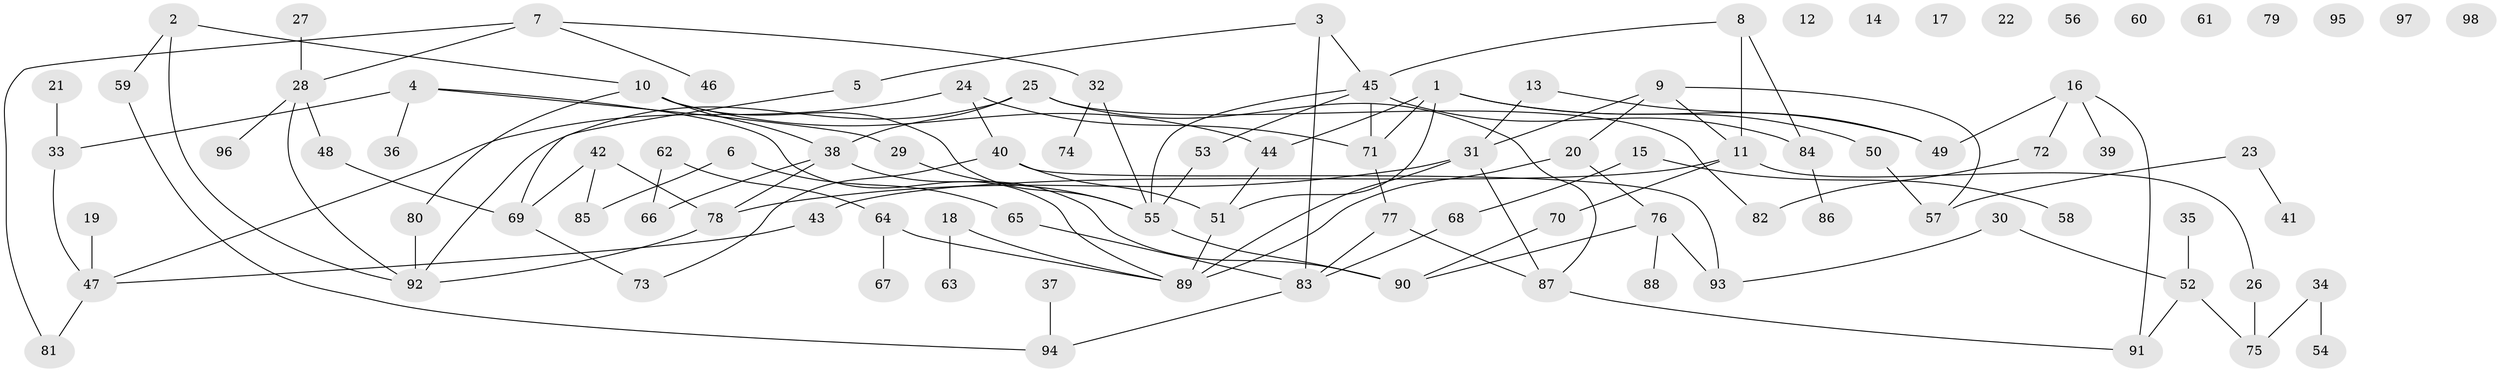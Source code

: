 // coarse degree distribution, {2: 0.2708333333333333, 3: 0.25, 7: 0.041666666666666664, 4: 0.08333333333333333, 5: 0.16666666666666666, 1: 0.125, 6: 0.0625}
// Generated by graph-tools (version 1.1) at 2025/35/03/04/25 23:35:51]
// undirected, 98 vertices, 121 edges
graph export_dot {
  node [color=gray90,style=filled];
  1;
  2;
  3;
  4;
  5;
  6;
  7;
  8;
  9;
  10;
  11;
  12;
  13;
  14;
  15;
  16;
  17;
  18;
  19;
  20;
  21;
  22;
  23;
  24;
  25;
  26;
  27;
  28;
  29;
  30;
  31;
  32;
  33;
  34;
  35;
  36;
  37;
  38;
  39;
  40;
  41;
  42;
  43;
  44;
  45;
  46;
  47;
  48;
  49;
  50;
  51;
  52;
  53;
  54;
  55;
  56;
  57;
  58;
  59;
  60;
  61;
  62;
  63;
  64;
  65;
  66;
  67;
  68;
  69;
  70;
  71;
  72;
  73;
  74;
  75;
  76;
  77;
  78;
  79;
  80;
  81;
  82;
  83;
  84;
  85;
  86;
  87;
  88;
  89;
  90;
  91;
  92;
  93;
  94;
  95;
  96;
  97;
  98;
  1 -- 44;
  1 -- 49;
  1 -- 50;
  1 -- 51;
  1 -- 71;
  2 -- 10;
  2 -- 59;
  2 -- 92;
  3 -- 5;
  3 -- 45;
  3 -- 83;
  4 -- 29;
  4 -- 33;
  4 -- 36;
  4 -- 89;
  5 -- 69;
  6 -- 65;
  6 -- 85;
  7 -- 28;
  7 -- 32;
  7 -- 46;
  7 -- 81;
  8 -- 11;
  8 -- 45;
  8 -- 84;
  9 -- 11;
  9 -- 20;
  9 -- 31;
  9 -- 57;
  10 -- 38;
  10 -- 44;
  10 -- 55;
  10 -- 80;
  11 -- 26;
  11 -- 43;
  11 -- 70;
  13 -- 31;
  13 -- 49;
  15 -- 58;
  15 -- 68;
  16 -- 39;
  16 -- 49;
  16 -- 72;
  16 -- 91;
  18 -- 63;
  18 -- 89;
  19 -- 47;
  20 -- 76;
  20 -- 89;
  21 -- 33;
  23 -- 41;
  23 -- 57;
  24 -- 40;
  24 -- 47;
  24 -- 71;
  25 -- 38;
  25 -- 82;
  25 -- 87;
  25 -- 92;
  26 -- 75;
  27 -- 28;
  28 -- 48;
  28 -- 92;
  28 -- 96;
  29 -- 55;
  30 -- 52;
  30 -- 93;
  31 -- 78;
  31 -- 87;
  31 -- 89;
  32 -- 55;
  32 -- 74;
  33 -- 47;
  34 -- 54;
  34 -- 75;
  35 -- 52;
  37 -- 94;
  38 -- 66;
  38 -- 78;
  38 -- 90;
  40 -- 51;
  40 -- 73;
  40 -- 93;
  42 -- 69;
  42 -- 78;
  42 -- 85;
  43 -- 47;
  44 -- 51;
  45 -- 53;
  45 -- 55;
  45 -- 71;
  45 -- 84;
  47 -- 81;
  48 -- 69;
  50 -- 57;
  51 -- 89;
  52 -- 75;
  52 -- 91;
  53 -- 55;
  55 -- 90;
  59 -- 94;
  62 -- 64;
  62 -- 66;
  64 -- 67;
  64 -- 89;
  65 -- 83;
  68 -- 83;
  69 -- 73;
  70 -- 90;
  71 -- 77;
  72 -- 82;
  76 -- 88;
  76 -- 90;
  76 -- 93;
  77 -- 83;
  77 -- 87;
  78 -- 92;
  80 -- 92;
  83 -- 94;
  84 -- 86;
  87 -- 91;
}
